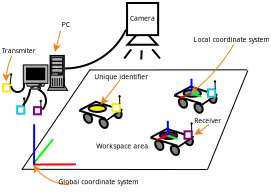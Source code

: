 <?xml version="1.0" encoding="UTF-8"?>
<dia:diagram xmlns:dia="http://www.lysator.liu.se/~alla/dia/">
  <dia:layer name="Background" visible="true" active="true">
    <dia:object type="Geometric - Isoceles Triangle" version="1" id="O0">
      <dia:attribute name="obj_pos">
        <dia:point val="22.929,13.872"/>
      </dia:attribute>
      <dia:attribute name="obj_bb">
        <dia:rectangle val="22.815,13.799;24.534,14.725"/>
      </dia:attribute>
      <dia:attribute name="meta">
        <dia:composite type="dict"/>
      </dia:attribute>
      <dia:attribute name="elem_corner">
        <dia:point val="22.929,13.872"/>
      </dia:attribute>
      <dia:attribute name="elem_width">
        <dia:real val="1.49"/>
      </dia:attribute>
      <dia:attribute name="elem_height">
        <dia:real val="0.802"/>
      </dia:attribute>
      <dia:attribute name="line_width">
        <dia:real val="0.1"/>
      </dia:attribute>
      <dia:attribute name="line_colour">
        <dia:color val="#000000"/>
      </dia:attribute>
      <dia:attribute name="fill_colour">
        <dia:color val="#ffffff"/>
      </dia:attribute>
      <dia:attribute name="show_background">
        <dia:boolean val="true"/>
      </dia:attribute>
      <dia:attribute name="line_style">
        <dia:enum val="0"/>
        <dia:real val="1"/>
      </dia:attribute>
      <dia:attribute name="flip_horizontal">
        <dia:boolean val="false"/>
      </dia:attribute>
      <dia:attribute name="flip_vertical">
        <dia:boolean val="false"/>
      </dia:attribute>
      <dia:attribute name="subscale">
        <dia:real val="1"/>
      </dia:attribute>
    </dia:object>
    <dia:object type="Geometric - Perfect Square" version="1" id="O1">
      <dia:attribute name="obj_pos">
        <dia:point val="22.908,12.588"/>
      </dia:attribute>
      <dia:attribute name="obj_bb">
        <dia:rectangle val="22.858,12.538;24.513,14.245"/>
      </dia:attribute>
      <dia:attribute name="meta">
        <dia:composite type="dict"/>
      </dia:attribute>
      <dia:attribute name="elem_corner">
        <dia:point val="22.908,12.588"/>
      </dia:attribute>
      <dia:attribute name="elem_width">
        <dia:real val="1.555"/>
      </dia:attribute>
      <dia:attribute name="elem_height">
        <dia:real val="1.607"/>
      </dia:attribute>
      <dia:attribute name="line_width">
        <dia:real val="0.1"/>
      </dia:attribute>
      <dia:attribute name="line_colour">
        <dia:color val="#000000"/>
      </dia:attribute>
      <dia:attribute name="fill_colour">
        <dia:color val="#ffffff"/>
      </dia:attribute>
      <dia:attribute name="show_background">
        <dia:boolean val="true"/>
      </dia:attribute>
      <dia:attribute name="line_style">
        <dia:enum val="0"/>
        <dia:real val="1"/>
      </dia:attribute>
      <dia:attribute name="flip_horizontal">
        <dia:boolean val="false"/>
      </dia:attribute>
      <dia:attribute name="flip_vertical">
        <dia:boolean val="false"/>
      </dia:attribute>
      <dia:attribute name="subscale">
        <dia:real val="1"/>
      </dia:attribute>
    </dia:object>
    <dia:object type="Standard - Beziergon" version="0" id="O2">
      <dia:attribute name="obj_pos">
        <dia:point val="22.421,17.896"/>
      </dia:attribute>
      <dia:attribute name="obj_bb">
        <dia:rectangle val="22.174,17.836;22.687,18.394"/>
      </dia:attribute>
      <dia:attribute name="bez_points">
        <dia:point val="22.421,17.896"/>
        <dia:point val="22.737,17.98"/>
        <dia:point val="22.674,18.401"/>
        <dia:point val="22.442,18.337"/>
        <dia:point val="22.211,18.274"/>
        <dia:point val="22.106,17.812"/>
      </dia:attribute>
      <dia:attribute name="corner_types">
        <dia:enum val="50663136"/>
        <dia:enum val="0"/>
        <dia:enum val="0"/>
      </dia:attribute>
      <dia:attribute name="line_width">
        <dia:real val="0.1"/>
      </dia:attribute>
      <dia:attribute name="inner_color">
        <dia:color val="#7f7f7f"/>
      </dia:attribute>
      <dia:attribute name="show_background">
        <dia:boolean val="true"/>
      </dia:attribute>
    </dia:object>
    <dia:object type="Standard - Text" version="1" id="O3">
      <dia:attribute name="obj_pos">
        <dia:point val="23.053,13.472"/>
      </dia:attribute>
      <dia:attribute name="obj_bb">
        <dia:rectangle val="23.053,13.157;24.384,13.975"/>
      </dia:attribute>
      <dia:attribute name="text">
        <dia:composite type="text">
          <dia:attribute name="string">
            <dia:string>#Camera
#</dia:string>
          </dia:attribute>
          <dia:attribute name="font">
            <dia:font family="sans" style="0" name="Helvetica"/>
          </dia:attribute>
          <dia:attribute name="height">
            <dia:real val="0.423"/>
          </dia:attribute>
          <dia:attribute name="pos">
            <dia:point val="23.053,13.472"/>
          </dia:attribute>
          <dia:attribute name="color">
            <dia:color val="#000000"/>
          </dia:attribute>
          <dia:attribute name="alignment">
            <dia:enum val="0"/>
          </dia:attribute>
        </dia:composite>
      </dia:attribute>
      <dia:attribute name="valign">
        <dia:enum val="3"/>
      </dia:attribute>
    </dia:object>
    <dia:object type="Standard - Line" version="0" id="O4">
      <dia:attribute name="obj_pos">
        <dia:point val="17.659,20.904"/>
      </dia:attribute>
      <dia:attribute name="obj_bb">
        <dia:rectangle val="17.625,15.885;21.091,20.939"/>
      </dia:attribute>
      <dia:attribute name="conn_endpoints">
        <dia:point val="17.659,20.904"/>
        <dia:point val="21.056,15.92"/>
      </dia:attribute>
      <dia:attribute name="numcp">
        <dia:int val="1"/>
      </dia:attribute>
      <dia:attribute name="line_width">
        <dia:real val="0.05"/>
      </dia:attribute>
    </dia:object>
    <dia:object type="Standard - Line" version="0" id="O5">
      <dia:attribute name="obj_pos">
        <dia:point val="21.043,15.938"/>
      </dia:attribute>
      <dia:attribute name="obj_bb">
        <dia:rectangle val="21.018,15.905;28.93,15.963"/>
      </dia:attribute>
      <dia:attribute name="conn_endpoints">
        <dia:point val="21.043,15.938"/>
        <dia:point val="28.905,15.93"/>
      </dia:attribute>
      <dia:attribute name="numcp">
        <dia:int val="1"/>
      </dia:attribute>
      <dia:attribute name="line_width">
        <dia:real val="0.05"/>
      </dia:attribute>
    </dia:object>
    <dia:object type="Standard - Line" version="0" id="O6">
      <dia:attribute name="obj_pos">
        <dia:point val="17.636,20.904"/>
      </dia:attribute>
      <dia:attribute name="obj_bb">
        <dia:rectangle val="17.611,20.879;26.917,20.942"/>
      </dia:attribute>
      <dia:attribute name="conn_endpoints">
        <dia:point val="17.636,20.904"/>
        <dia:point val="26.892,20.917"/>
      </dia:attribute>
      <dia:attribute name="numcp">
        <dia:int val="1"/>
      </dia:attribute>
      <dia:attribute name="line_width">
        <dia:real val="0.05"/>
      </dia:attribute>
    </dia:object>
    <dia:object type="Standard - Line" version="0" id="O7">
      <dia:attribute name="obj_pos">
        <dia:point val="28.95,15.954"/>
      </dia:attribute>
      <dia:attribute name="obj_bb">
        <dia:rectangle val="26.893,15.921;28.982,20.961"/>
      </dia:attribute>
      <dia:attribute name="conn_endpoints">
        <dia:point val="28.95,15.954"/>
        <dia:point val="26.926,20.928"/>
      </dia:attribute>
      <dia:attribute name="numcp">
        <dia:int val="1"/>
      </dia:attribute>
      <dia:attribute name="line_width">
        <dia:real val="0.05"/>
      </dia:attribute>
    </dia:object>
    <dia:object type="Standard - Line" version="0" id="O8">
      <dia:attribute name="obj_pos">
        <dia:point val="18.23,20.615"/>
      </dia:attribute>
      <dia:attribute name="obj_bb">
        <dia:rectangle val="18.16,19.321;19.288,20.685"/>
      </dia:attribute>
      <dia:attribute name="conn_endpoints">
        <dia:point val="18.23,20.615"/>
        <dia:point val="19.218,19.391"/>
      </dia:attribute>
      <dia:attribute name="numcp">
        <dia:int val="1"/>
      </dia:attribute>
      <dia:attribute name="line_color">
        <dia:color val="#00ff00"/>
      </dia:attribute>
    </dia:object>
    <dia:object type="Standard - Line" version="0" id="O9">
      <dia:attribute name="obj_pos">
        <dia:point val="18.207,20.665"/>
      </dia:attribute>
      <dia:attribute name="obj_bb">
        <dia:rectangle val="18.157,20.606;20.397,20.715"/>
      </dia:attribute>
      <dia:attribute name="conn_endpoints">
        <dia:point val="18.207,20.665"/>
        <dia:point val="20.347,20.657"/>
      </dia:attribute>
      <dia:attribute name="numcp">
        <dia:int val="1"/>
      </dia:attribute>
      <dia:attribute name="line_color">
        <dia:color val="#ff0000"/>
      </dia:attribute>
    </dia:object>
    <dia:object type="Standard - Line" version="0" id="O10">
      <dia:attribute name="obj_pos">
        <dia:point val="18.26,20.674"/>
      </dia:attribute>
      <dia:attribute name="obj_bb">
        <dia:rectangle val="18.21,18.602;18.315,20.724"/>
      </dia:attribute>
      <dia:attribute name="conn_endpoints">
        <dia:point val="18.26,20.674"/>
        <dia:point val="18.265,18.652"/>
      </dia:attribute>
      <dia:attribute name="numcp">
        <dia:int val="1"/>
      </dia:attribute>
      <dia:attribute name="line_color">
        <dia:color val="#0000ff"/>
      </dia:attribute>
    </dia:object>
    <dia:object type="Standard - Beziergon" version="0" id="O11">
      <dia:attribute name="obj_pos">
        <dia:point val="20.948,18.135"/>
      </dia:attribute>
      <dia:attribute name="obj_bb">
        <dia:rectangle val="20.701,18.075;21.214,18.633"/>
      </dia:attribute>
      <dia:attribute name="bez_points">
        <dia:point val="20.948,18.135"/>
        <dia:point val="21.264,18.219"/>
        <dia:point val="21.201,18.639"/>
        <dia:point val="20.969,18.576"/>
        <dia:point val="20.738,18.513"/>
        <dia:point val="20.633,18.051"/>
      </dia:attribute>
      <dia:attribute name="corner_types">
        <dia:enum val="50663136"/>
        <dia:enum val="0"/>
        <dia:enum val="0"/>
      </dia:attribute>
      <dia:attribute name="line_width">
        <dia:real val="0.1"/>
      </dia:attribute>
      <dia:attribute name="inner_color">
        <dia:color val="#7f7f7f"/>
      </dia:attribute>
      <dia:attribute name="show_background">
        <dia:boolean val="true"/>
      </dia:attribute>
    </dia:object>
    <dia:object type="Standard - Line" version="0" id="O12">
      <dia:attribute name="obj_pos">
        <dia:point val="20.507,17.966"/>
      </dia:attribute>
      <dia:attribute name="obj_bb">
        <dia:rectangle val="20.445,17.904;22.041,18.47"/>
      </dia:attribute>
      <dia:attribute name="conn_endpoints">
        <dia:point val="20.507,17.966"/>
        <dia:point val="21.978,18.408"/>
      </dia:attribute>
      <dia:attribute name="numcp">
        <dia:int val="1"/>
      </dia:attribute>
    </dia:object>
    <dia:object type="Standard - Beziergon" version="0" id="O13">
      <dia:attribute name="obj_pos">
        <dia:point val="21.729,18.386"/>
      </dia:attribute>
      <dia:attribute name="obj_bb">
        <dia:rectangle val="21.482,18.326;21.995,18.884"/>
      </dia:attribute>
      <dia:attribute name="bez_points">
        <dia:point val="21.729,18.386"/>
        <dia:point val="22.045,18.47"/>
        <dia:point val="21.982,18.891"/>
        <dia:point val="21.75,18.828"/>
        <dia:point val="21.519,18.765"/>
        <dia:point val="21.414,18.302"/>
      </dia:attribute>
      <dia:attribute name="corner_types">
        <dia:enum val="50663136"/>
        <dia:enum val="0"/>
        <dia:enum val="0"/>
      </dia:attribute>
      <dia:attribute name="line_width">
        <dia:real val="0.1"/>
      </dia:attribute>
      <dia:attribute name="inner_color">
        <dia:color val="#7f7f7f"/>
      </dia:attribute>
      <dia:attribute name="show_background">
        <dia:boolean val="true"/>
      </dia:attribute>
    </dia:object>
    <dia:object type="Standard - Line" version="0" id="O14">
      <dia:attribute name="obj_pos">
        <dia:point val="20.549,17.945"/>
      </dia:attribute>
      <dia:attribute name="obj_bb">
        <dia:rectangle val="20.481,17.439;21.448,18.013"/>
      </dia:attribute>
      <dia:attribute name="conn_endpoints">
        <dia:point val="20.549,17.945"/>
        <dia:point val="21.381,17.507"/>
      </dia:attribute>
      <dia:attribute name="numcp">
        <dia:int val="1"/>
      </dia:attribute>
    </dia:object>
    <dia:object type="Standard - Line" version="0" id="O15">
      <dia:attribute name="obj_pos">
        <dia:point val="21.327,17.525"/>
      </dia:attribute>
      <dia:attribute name="obj_bb">
        <dia:rectangle val="21.264,17.462;22.735,18.008"/>
      </dia:attribute>
      <dia:attribute name="conn_endpoints">
        <dia:point val="21.327,17.525"/>
        <dia:point val="22.672,17.945"/>
      </dia:attribute>
      <dia:attribute name="numcp">
        <dia:int val="1"/>
      </dia:attribute>
    </dia:object>
    <dia:object type="Standard - Line" version="0" id="O16">
      <dia:attribute name="obj_pos">
        <dia:point val="22.652,17.922"/>
      </dia:attribute>
      <dia:attribute name="obj_bb">
        <dia:rectangle val="21.863,17.853;22.721,18.476"/>
      </dia:attribute>
      <dia:attribute name="conn_endpoints">
        <dia:point val="22.652,17.922"/>
        <dia:point val="21.933,18.406"/>
      </dia:attribute>
      <dia:attribute name="numcp">
        <dia:int val="1"/>
      </dia:attribute>
    </dia:object>
    <dia:object type="Geometric - Isoceles Triangle" version="1" id="O17">
      <dia:attribute name="obj_pos">
        <dia:point val="22.057,17.888"/>
      </dia:attribute>
      <dia:attribute name="obj_bb">
        <dia:rectangle val="21.899,17.862;22.63,17.98"/>
      </dia:attribute>
      <dia:attribute name="meta">
        <dia:composite type="dict"/>
      </dia:attribute>
      <dia:attribute name="elem_corner">
        <dia:point val="22.057,17.888"/>
      </dia:attribute>
      <dia:attribute name="elem_width">
        <dia:real val="0.415"/>
      </dia:attribute>
      <dia:attribute name="elem_height">
        <dia:real val="0.067"/>
      </dia:attribute>
      <dia:attribute name="line_width">
        <dia:real val="0.05"/>
      </dia:attribute>
      <dia:attribute name="line_colour">
        <dia:color val="#ffffff"/>
      </dia:attribute>
      <dia:attribute name="fill_colour">
        <dia:color val="#ffffff"/>
      </dia:attribute>
      <dia:attribute name="show_background">
        <dia:boolean val="true"/>
      </dia:attribute>
      <dia:attribute name="line_style">
        <dia:enum val="0"/>
        <dia:real val="1"/>
      </dia:attribute>
      <dia:attribute name="flip_horizontal">
        <dia:boolean val="false"/>
      </dia:attribute>
      <dia:attribute name="flip_vertical">
        <dia:boolean val="false"/>
      </dia:attribute>
      <dia:attribute name="subscale">
        <dia:real val="1"/>
      </dia:attribute>
    </dia:object>
    <dia:object type="Geometric - Vertical Parallelogram" version="1" id="O18">
      <dia:attribute name="obj_pos">
        <dia:point val="21.932,17.983"/>
      </dia:attribute>
      <dia:attribute name="obj_bb">
        <dia:rectangle val="21.882,17.886;22.203,18.391"/>
      </dia:attribute>
      <dia:attribute name="meta">
        <dia:composite type="dict"/>
      </dia:attribute>
      <dia:attribute name="elem_corner">
        <dia:point val="21.932,17.983"/>
      </dia:attribute>
      <dia:attribute name="elem_width">
        <dia:real val="0.221"/>
      </dia:attribute>
      <dia:attribute name="elem_height">
        <dia:real val="0.312"/>
      </dia:attribute>
      <dia:attribute name="line_width">
        <dia:real val="0.1"/>
      </dia:attribute>
      <dia:attribute name="line_colour">
        <dia:color val="#ffffff"/>
      </dia:attribute>
      <dia:attribute name="fill_colour">
        <dia:color val="#ffffff"/>
      </dia:attribute>
      <dia:attribute name="show_background">
        <dia:boolean val="true"/>
      </dia:attribute>
      <dia:attribute name="line_style">
        <dia:enum val="0"/>
        <dia:real val="1"/>
      </dia:attribute>
      <dia:attribute name="flip_horizontal">
        <dia:boolean val="false"/>
      </dia:attribute>
      <dia:attribute name="flip_vertical">
        <dia:boolean val="false"/>
      </dia:attribute>
      <dia:attribute name="subscale">
        <dia:real val="1"/>
      </dia:attribute>
    </dia:object>
    <dia:object type="Standard - Ellipse" version="0" id="O19">
      <dia:attribute name="obj_pos">
        <dia:point val="20.991,17.691"/>
      </dia:attribute>
      <dia:attribute name="obj_bb">
        <dia:rectangle val="20.941,17.641;21.907,18.086"/>
      </dia:attribute>
      <dia:attribute name="elem_corner">
        <dia:point val="20.991,17.691"/>
      </dia:attribute>
      <dia:attribute name="elem_width">
        <dia:real val="0.866"/>
      </dia:attribute>
      <dia:attribute name="elem_height">
        <dia:real val="0.345"/>
      </dia:attribute>
      <dia:attribute name="border_width">
        <dia:real val="0.1"/>
      </dia:attribute>
      <dia:attribute name="inner_color">
        <dia:color val="#f2ec11"/>
      </dia:attribute>
    </dia:object>
    <dia:object type="Standard - Line" version="0" id="O20">
      <dia:attribute name="obj_pos">
        <dia:point val="22.369,17.948"/>
      </dia:attribute>
      <dia:attribute name="obj_bb">
        <dia:rectangle val="21.736,17.843;22.474,18.447"/>
      </dia:attribute>
      <dia:attribute name="conn_endpoints">
        <dia:point val="22.369,17.948"/>
        <dia:point val="21.841,18.342"/>
      </dia:attribute>
      <dia:attribute name="numcp">
        <dia:int val="1"/>
      </dia:attribute>
      <dia:attribute name="line_color">
        <dia:color val="#ffffff"/>
      </dia:attribute>
      <dia:attribute name="line_width">
        <dia:real val="0.15"/>
      </dia:attribute>
    </dia:object>
    <dia:object type="Standard - Line" version="0" id="O21">
      <dia:attribute name="obj_pos">
        <dia:point val="22.472,17.956"/>
      </dia:attribute>
      <dia:attribute name="obj_bb">
        <dia:rectangle val="22.326,17.909;22.518,18.049"/>
      </dia:attribute>
      <dia:attribute name="conn_endpoints">
        <dia:point val="22.472,17.956"/>
        <dia:point val="22.372,18.003"/>
      </dia:attribute>
      <dia:attribute name="numcp">
        <dia:int val="1"/>
      </dia:attribute>
      <dia:attribute name="line_color">
        <dia:color val="#ffffff"/>
      </dia:attribute>
      <dia:attribute name="line_width">
        <dia:real val="0.07"/>
      </dia:attribute>
      <dia:connections>
        <dia:connection handle="0" to="O17" connection="1"/>
      </dia:connections>
    </dia:object>
    <dia:group>
      <dia:object type="Standard - Beziergon" version="0" id="O22">
        <dia:attribute name="obj_pos">
          <dia:point val="25.985,19.25"/>
        </dia:attribute>
        <dia:attribute name="obj_bb">
          <dia:rectangle val="25.737,19.19;26.25,19.748"/>
        </dia:attribute>
        <dia:attribute name="bez_points">
          <dia:point val="25.985,19.25"/>
          <dia:point val="26.3,19.334"/>
          <dia:point val="26.237,19.754"/>
          <dia:point val="26.006,19.691"/>
          <dia:point val="25.774,19.628"/>
          <dia:point val="25.669,19.166"/>
        </dia:attribute>
        <dia:attribute name="corner_types">
          <dia:enum val="50663136"/>
          <dia:enum val="0"/>
          <dia:enum val="0"/>
        </dia:attribute>
        <dia:attribute name="line_width">
          <dia:real val="0.1"/>
        </dia:attribute>
        <dia:attribute name="inner_color">
          <dia:color val="#7f7f7f"/>
        </dia:attribute>
        <dia:attribute name="show_background">
          <dia:boolean val="true"/>
        </dia:attribute>
      </dia:object>
      <dia:object type="Standard - Beziergon" version="0" id="O23">
        <dia:attribute name="obj_pos">
          <dia:point val="24.511,19.488"/>
        </dia:attribute>
        <dia:attribute name="obj_bb">
          <dia:rectangle val="24.264,19.428;24.777,19.986"/>
        </dia:attribute>
        <dia:attribute name="bez_points">
          <dia:point val="24.511,19.488"/>
          <dia:point val="24.827,19.573"/>
          <dia:point val="24.764,19.993"/>
          <dia:point val="24.532,19.93"/>
          <dia:point val="24.301,19.867"/>
          <dia:point val="24.196,19.404"/>
        </dia:attribute>
        <dia:attribute name="corner_types">
          <dia:enum val="50663136"/>
          <dia:enum val="0"/>
          <dia:enum val="0"/>
        </dia:attribute>
        <dia:attribute name="line_width">
          <dia:real val="0.1"/>
        </dia:attribute>
        <dia:attribute name="inner_color">
          <dia:color val="#7f7f7f"/>
        </dia:attribute>
        <dia:attribute name="show_background">
          <dia:boolean val="true"/>
        </dia:attribute>
      </dia:object>
      <dia:object type="Standard - Line" version="0" id="O24">
        <dia:attribute name="obj_pos">
          <dia:point val="24.07,19.32"/>
        </dia:attribute>
        <dia:attribute name="obj_bb">
          <dia:rectangle val="24.008,19.258;25.604,19.824"/>
        </dia:attribute>
        <dia:attribute name="conn_endpoints">
          <dia:point val="24.07,19.32"/>
          <dia:point val="25.541,19.762"/>
        </dia:attribute>
        <dia:attribute name="numcp">
          <dia:int val="1"/>
        </dia:attribute>
      </dia:object>
      <dia:object type="Standard - Beziergon" version="0" id="O25">
        <dia:attribute name="obj_pos">
          <dia:point val="25.293,19.74"/>
        </dia:attribute>
        <dia:attribute name="obj_bb">
          <dia:rectangle val="25.045,19.68;25.558,20.238"/>
        </dia:attribute>
        <dia:attribute name="bez_points">
          <dia:point val="25.293,19.74"/>
          <dia:point val="25.608,19.824"/>
          <dia:point val="25.545,20.244"/>
          <dia:point val="25.314,20.181"/>
          <dia:point val="25.082,20.118"/>
          <dia:point val="24.977,19.656"/>
        </dia:attribute>
        <dia:attribute name="corner_types">
          <dia:enum val="50663136"/>
          <dia:enum val="0"/>
          <dia:enum val="0"/>
        </dia:attribute>
        <dia:attribute name="line_width">
          <dia:real val="0.1"/>
        </dia:attribute>
        <dia:attribute name="inner_color">
          <dia:color val="#7f7f7f"/>
        </dia:attribute>
        <dia:attribute name="show_background">
          <dia:boolean val="true"/>
        </dia:attribute>
      </dia:object>
      <dia:object type="Standard - Line" version="0" id="O26">
        <dia:attribute name="obj_pos">
          <dia:point val="24.112,19.299"/>
        </dia:attribute>
        <dia:attribute name="obj_bb">
          <dia:rectangle val="24.044,18.793;25.011,19.367"/>
        </dia:attribute>
        <dia:attribute name="conn_endpoints">
          <dia:point val="24.112,19.299"/>
          <dia:point val="24.944,18.86"/>
        </dia:attribute>
        <dia:attribute name="numcp">
          <dia:int val="1"/>
        </dia:attribute>
      </dia:object>
      <dia:object type="Standard - Line" version="0" id="O27">
        <dia:attribute name="obj_pos">
          <dia:point val="24.89,18.879"/>
        </dia:attribute>
        <dia:attribute name="obj_bb">
          <dia:rectangle val="24.827,18.816;26.298,19.362"/>
        </dia:attribute>
        <dia:attribute name="conn_endpoints">
          <dia:point val="24.89,18.879"/>
          <dia:point val="26.235,19.299"/>
        </dia:attribute>
        <dia:attribute name="numcp">
          <dia:int val="1"/>
        </dia:attribute>
      </dia:object>
      <dia:object type="Standard - Line" version="0" id="O28">
        <dia:attribute name="obj_pos">
          <dia:point val="26.215,19.276"/>
        </dia:attribute>
        <dia:attribute name="obj_bb">
          <dia:rectangle val="25.427,19.207;26.284,19.829"/>
        </dia:attribute>
        <dia:attribute name="conn_endpoints">
          <dia:point val="26.215,19.276"/>
          <dia:point val="25.496,19.76"/>
        </dia:attribute>
        <dia:attribute name="numcp">
          <dia:int val="1"/>
        </dia:attribute>
      </dia:object>
      <dia:object type="Geometric - Isoceles Triangle" version="1" id="O29">
        <dia:attribute name="obj_pos">
          <dia:point val="25.62,19.242"/>
        </dia:attribute>
        <dia:attribute name="obj_bb">
          <dia:rectangle val="25.462,19.216;26.193,19.334"/>
        </dia:attribute>
        <dia:attribute name="meta">
          <dia:composite type="dict"/>
        </dia:attribute>
        <dia:attribute name="elem_corner">
          <dia:point val="25.62,19.242"/>
        </dia:attribute>
        <dia:attribute name="elem_width">
          <dia:real val="0.415"/>
        </dia:attribute>
        <dia:attribute name="elem_height">
          <dia:real val="0.067"/>
        </dia:attribute>
        <dia:attribute name="line_width">
          <dia:real val="0.05"/>
        </dia:attribute>
        <dia:attribute name="line_colour">
          <dia:color val="#ffffff"/>
        </dia:attribute>
        <dia:attribute name="fill_colour">
          <dia:color val="#ffffff"/>
        </dia:attribute>
        <dia:attribute name="show_background">
          <dia:boolean val="true"/>
        </dia:attribute>
        <dia:attribute name="line_style">
          <dia:enum val="0"/>
          <dia:real val="1"/>
        </dia:attribute>
        <dia:attribute name="flip_horizontal">
          <dia:boolean val="false"/>
        </dia:attribute>
        <dia:attribute name="flip_vertical">
          <dia:boolean val="false"/>
        </dia:attribute>
        <dia:attribute name="subscale">
          <dia:real val="1"/>
        </dia:attribute>
      </dia:object>
      <dia:object type="Geometric - Vertical Parallelogram" version="1" id="O30">
        <dia:attribute name="obj_pos">
          <dia:point val="25.495,19.337"/>
        </dia:attribute>
        <dia:attribute name="obj_bb">
          <dia:rectangle val="25.445,19.24;25.766,19.745"/>
        </dia:attribute>
        <dia:attribute name="meta">
          <dia:composite type="dict"/>
        </dia:attribute>
        <dia:attribute name="elem_corner">
          <dia:point val="25.495,19.337"/>
        </dia:attribute>
        <dia:attribute name="elem_width">
          <dia:real val="0.221"/>
        </dia:attribute>
        <dia:attribute name="elem_height">
          <dia:real val="0.312"/>
        </dia:attribute>
        <dia:attribute name="line_width">
          <dia:real val="0.1"/>
        </dia:attribute>
        <dia:attribute name="line_colour">
          <dia:color val="#ffffff"/>
        </dia:attribute>
        <dia:attribute name="fill_colour">
          <dia:color val="#ffffff"/>
        </dia:attribute>
        <dia:attribute name="show_background">
          <dia:boolean val="true"/>
        </dia:attribute>
        <dia:attribute name="line_style">
          <dia:enum val="0"/>
          <dia:real val="1"/>
        </dia:attribute>
        <dia:attribute name="flip_horizontal">
          <dia:boolean val="false"/>
        </dia:attribute>
        <dia:attribute name="flip_vertical">
          <dia:boolean val="false"/>
        </dia:attribute>
        <dia:attribute name="subscale">
          <dia:real val="1"/>
        </dia:attribute>
      </dia:object>
      <dia:object type="Standard - Ellipse" version="0" id="O31">
        <dia:attribute name="obj_pos">
          <dia:point val="24.554,19.044"/>
        </dia:attribute>
        <dia:attribute name="obj_bb">
          <dia:rectangle val="24.504,18.994;25.47,19.44"/>
        </dia:attribute>
        <dia:attribute name="elem_corner">
          <dia:point val="24.554,19.044"/>
        </dia:attribute>
        <dia:attribute name="elem_width">
          <dia:real val="0.866"/>
        </dia:attribute>
        <dia:attribute name="elem_height">
          <dia:real val="0.345"/>
        </dia:attribute>
        <dia:attribute name="border_width">
          <dia:real val="0.1"/>
        </dia:attribute>
        <dia:attribute name="inner_color">
          <dia:color val="#800080"/>
        </dia:attribute>
      </dia:object>
      <dia:object type="Standard - Line" version="0" id="O32">
        <dia:attribute name="obj_pos">
          <dia:point val="24.98,19.197"/>
        </dia:attribute>
        <dia:attribute name="obj_bb">
          <dia:rectangle val="24.331,19.132;25.045,19.502"/>
        </dia:attribute>
        <dia:attribute name="conn_endpoints">
          <dia:point val="24.98,19.197"/>
          <dia:point val="24.397,19.437"/>
        </dia:attribute>
        <dia:attribute name="numcp">
          <dia:int val="1"/>
        </dia:attribute>
        <dia:attribute name="line_color">
          <dia:color val="#ff0000"/>
        </dia:attribute>
      </dia:object>
      <dia:object type="Standard - Line" version="0" id="O33">
        <dia:attribute name="obj_pos">
          <dia:point val="24.954,19.203"/>
        </dia:attribute>
        <dia:attribute name="obj_bb">
          <dia:rectangle val="24.894,18.431;25.005,19.254"/>
        </dia:attribute>
        <dia:attribute name="conn_endpoints">
          <dia:point val="24.954,19.203"/>
          <dia:point val="24.945,18.482"/>
        </dia:attribute>
        <dia:attribute name="numcp">
          <dia:int val="1"/>
        </dia:attribute>
        <dia:attribute name="line_color">
          <dia:color val="#0000ff"/>
        </dia:attribute>
      </dia:object>
      <dia:object type="Standard - Line" version="0" id="O34">
        <dia:attribute name="obj_pos">
          <dia:point val="24.939,19.226"/>
        </dia:attribute>
        <dia:attribute name="obj_bb">
          <dia:rectangle val="24.877,19.163;25.506,19.447"/>
        </dia:attribute>
        <dia:attribute name="conn_endpoints">
          <dia:point val="24.939,19.226"/>
          <dia:point val="25.443,19.384"/>
        </dia:attribute>
        <dia:attribute name="numcp">
          <dia:int val="1"/>
        </dia:attribute>
        <dia:attribute name="line_color">
          <dia:color val="#00ff00"/>
        </dia:attribute>
      </dia:object>
      <dia:object type="Standard - Line" version="0" id="O35">
        <dia:attribute name="obj_pos">
          <dia:point val="25.921,19.321"/>
        </dia:attribute>
        <dia:attribute name="obj_bb">
          <dia:rectangle val="25.468,19.217;26.025,19.663"/>
        </dia:attribute>
        <dia:attribute name="conn_endpoints">
          <dia:point val="25.921,19.321"/>
          <dia:point val="25.572,19.559"/>
        </dia:attribute>
        <dia:attribute name="numcp">
          <dia:int val="1"/>
        </dia:attribute>
        <dia:attribute name="line_color">
          <dia:color val="#ffffff"/>
        </dia:attribute>
        <dia:attribute name="line_width">
          <dia:real val="0.15"/>
        </dia:attribute>
      </dia:object>
      <dia:object type="Standard - Line" version="0" id="O36">
        <dia:attribute name="obj_pos">
          <dia:point val="26.018,19.311"/>
        </dia:attribute>
        <dia:attribute name="obj_bb">
          <dia:rectangle val="25.888,19.263;26.066,19.404"/>
        </dia:attribute>
        <dia:attribute name="conn_endpoints">
          <dia:point val="26.018,19.311"/>
          <dia:point val="25.935,19.357"/>
        </dia:attribute>
        <dia:attribute name="numcp">
          <dia:int val="1"/>
        </dia:attribute>
        <dia:attribute name="line_color">
          <dia:color val="#ffffff"/>
        </dia:attribute>
        <dia:attribute name="line_width">
          <dia:real val="0.07"/>
        </dia:attribute>
      </dia:object>
    </dia:group>
    <dia:group>
      <dia:object type="Standard - Beziergon" version="0" id="O37">
        <dia:attribute name="obj_pos">
          <dia:point val="27.169,17.138"/>
        </dia:attribute>
        <dia:attribute name="obj_bb">
          <dia:rectangle val="26.922,17.078;27.435,17.636"/>
        </dia:attribute>
        <dia:attribute name="bez_points">
          <dia:point val="27.169,17.138"/>
          <dia:point val="27.484,17.222"/>
          <dia:point val="27.421,17.643"/>
          <dia:point val="27.19,17.579"/>
          <dia:point val="26.959,17.516"/>
          <dia:point val="26.854,17.054"/>
        </dia:attribute>
        <dia:attribute name="corner_types">
          <dia:enum val="50663136"/>
          <dia:enum val="0"/>
          <dia:enum val="0"/>
        </dia:attribute>
        <dia:attribute name="line_width">
          <dia:real val="0.1"/>
        </dia:attribute>
        <dia:attribute name="inner_color">
          <dia:color val="#7f7f7f"/>
        </dia:attribute>
        <dia:attribute name="show_background">
          <dia:boolean val="true"/>
        </dia:attribute>
      </dia:object>
      <dia:object type="Standard - Beziergon" version="0" id="O38">
        <dia:attribute name="obj_pos">
          <dia:point val="25.696,17.377"/>
        </dia:attribute>
        <dia:attribute name="obj_bb">
          <dia:rectangle val="25.448,17.317;25.961,17.875"/>
        </dia:attribute>
        <dia:attribute name="bez_points">
          <dia:point val="25.696,17.377"/>
          <dia:point val="26.011,17.461"/>
          <dia:point val="25.948,17.881"/>
          <dia:point val="25.717,17.818"/>
          <dia:point val="25.485,17.755"/>
          <dia:point val="25.38,17.293"/>
        </dia:attribute>
        <dia:attribute name="corner_types">
          <dia:enum val="50663136"/>
          <dia:enum val="0"/>
          <dia:enum val="0"/>
        </dia:attribute>
        <dia:attribute name="line_width">
          <dia:real val="0.1"/>
        </dia:attribute>
        <dia:attribute name="inner_color">
          <dia:color val="#7f7f7f"/>
        </dia:attribute>
        <dia:attribute name="show_background">
          <dia:boolean val="true"/>
        </dia:attribute>
      </dia:object>
      <dia:object type="Standard - Line" version="0" id="O39">
        <dia:attribute name="obj_pos">
          <dia:point val="25.254,17.209"/>
        </dia:attribute>
        <dia:attribute name="obj_bb">
          <dia:rectangle val="25.192,17.146;26.788,17.712"/>
        </dia:attribute>
        <dia:attribute name="conn_endpoints">
          <dia:point val="25.254,17.209"/>
          <dia:point val="26.726,17.65"/>
        </dia:attribute>
        <dia:attribute name="numcp">
          <dia:int val="1"/>
        </dia:attribute>
      </dia:object>
      <dia:object type="Standard - Beziergon" version="0" id="O40">
        <dia:attribute name="obj_pos">
          <dia:point val="26.477,17.628"/>
        </dia:attribute>
        <dia:attribute name="obj_bb">
          <dia:rectangle val="26.23,17.568;26.742,18.126"/>
        </dia:attribute>
        <dia:attribute name="bez_points">
          <dia:point val="26.477,17.628"/>
          <dia:point val="26.792,17.712"/>
          <dia:point val="26.729,18.133"/>
          <dia:point val="26.498,18.07"/>
          <dia:point val="26.267,18.007"/>
          <dia:point val="26.161,17.544"/>
        </dia:attribute>
        <dia:attribute name="corner_types">
          <dia:enum val="50663136"/>
          <dia:enum val="0"/>
          <dia:enum val="0"/>
        </dia:attribute>
        <dia:attribute name="line_width">
          <dia:real val="0.1"/>
        </dia:attribute>
        <dia:attribute name="inner_color">
          <dia:color val="#7f7f7f"/>
        </dia:attribute>
        <dia:attribute name="show_background">
          <dia:boolean val="true"/>
        </dia:attribute>
      </dia:object>
      <dia:object type="Standard - Line" version="0" id="O41">
        <dia:attribute name="obj_pos">
          <dia:point val="25.296,17.188"/>
        </dia:attribute>
        <dia:attribute name="obj_bb">
          <dia:rectangle val="25.229,16.681;26.196,17.255"/>
        </dia:attribute>
        <dia:attribute name="conn_endpoints">
          <dia:point val="25.296,17.188"/>
          <dia:point val="26.128,16.749"/>
        </dia:attribute>
        <dia:attribute name="numcp">
          <dia:int val="1"/>
        </dia:attribute>
      </dia:object>
      <dia:object type="Standard - Line" version="0" id="O42">
        <dia:attribute name="obj_pos">
          <dia:point val="26.074,16.767"/>
        </dia:attribute>
        <dia:attribute name="obj_bb">
          <dia:rectangle val="26.011,16.704;27.482,17.25"/>
        </dia:attribute>
        <dia:attribute name="conn_endpoints">
          <dia:point val="26.074,16.767"/>
          <dia:point val="27.419,17.188"/>
        </dia:attribute>
        <dia:attribute name="numcp">
          <dia:int val="1"/>
        </dia:attribute>
      </dia:object>
      <dia:object type="Standard - Line" version="0" id="O43">
        <dia:attribute name="obj_pos">
          <dia:point val="27.399,17.165"/>
        </dia:attribute>
        <dia:attribute name="obj_bb">
          <dia:rectangle val="26.611,17.095;27.468,17.718"/>
        </dia:attribute>
        <dia:attribute name="conn_endpoints">
          <dia:point val="27.399,17.165"/>
          <dia:point val="26.68,17.648"/>
        </dia:attribute>
        <dia:attribute name="numcp">
          <dia:int val="1"/>
        </dia:attribute>
      </dia:object>
      <dia:object type="Geometric - Isoceles Triangle" version="1" id="O44">
        <dia:attribute name="obj_pos">
          <dia:point val="26.804,17.13"/>
        </dia:attribute>
        <dia:attribute name="obj_bb">
          <dia:rectangle val="26.646,17.104;27.377,17.223"/>
        </dia:attribute>
        <dia:attribute name="meta">
          <dia:composite type="dict"/>
        </dia:attribute>
        <dia:attribute name="elem_corner">
          <dia:point val="26.804,17.13"/>
        </dia:attribute>
        <dia:attribute name="elem_width">
          <dia:real val="0.415"/>
        </dia:attribute>
        <dia:attribute name="elem_height">
          <dia:real val="0.067"/>
        </dia:attribute>
        <dia:attribute name="line_width">
          <dia:real val="0.05"/>
        </dia:attribute>
        <dia:attribute name="line_colour">
          <dia:color val="#ffffff"/>
        </dia:attribute>
        <dia:attribute name="fill_colour">
          <dia:color val="#ffffff"/>
        </dia:attribute>
        <dia:attribute name="show_background">
          <dia:boolean val="true"/>
        </dia:attribute>
        <dia:attribute name="line_style">
          <dia:enum val="0"/>
          <dia:real val="1"/>
        </dia:attribute>
        <dia:attribute name="flip_horizontal">
          <dia:boolean val="false"/>
        </dia:attribute>
        <dia:attribute name="flip_vertical">
          <dia:boolean val="false"/>
        </dia:attribute>
        <dia:attribute name="subscale">
          <dia:real val="1"/>
        </dia:attribute>
      </dia:object>
      <dia:object type="Geometric - Vertical Parallelogram" version="1" id="O45">
        <dia:attribute name="obj_pos">
          <dia:point val="26.679,17.225"/>
        </dia:attribute>
        <dia:attribute name="obj_bb">
          <dia:rectangle val="26.629,17.128;26.95,17.633"/>
        </dia:attribute>
        <dia:attribute name="meta">
          <dia:composite type="dict"/>
        </dia:attribute>
        <dia:attribute name="elem_corner">
          <dia:point val="26.679,17.225"/>
        </dia:attribute>
        <dia:attribute name="elem_width">
          <dia:real val="0.221"/>
        </dia:attribute>
        <dia:attribute name="elem_height">
          <dia:real val="0.312"/>
        </dia:attribute>
        <dia:attribute name="line_width">
          <dia:real val="0.1"/>
        </dia:attribute>
        <dia:attribute name="line_colour">
          <dia:color val="#ffffff"/>
        </dia:attribute>
        <dia:attribute name="fill_colour">
          <dia:color val="#ffffff"/>
        </dia:attribute>
        <dia:attribute name="show_background">
          <dia:boolean val="true"/>
        </dia:attribute>
        <dia:attribute name="line_style">
          <dia:enum val="0"/>
          <dia:real val="1"/>
        </dia:attribute>
        <dia:attribute name="flip_horizontal">
          <dia:boolean val="false"/>
        </dia:attribute>
        <dia:attribute name="flip_vertical">
          <dia:boolean val="false"/>
        </dia:attribute>
        <dia:attribute name="subscale">
          <dia:real val="1"/>
        </dia:attribute>
      </dia:object>
      <dia:object type="Standard - Ellipse" version="0" id="O46">
        <dia:attribute name="obj_pos">
          <dia:point val="25.738,16.933"/>
        </dia:attribute>
        <dia:attribute name="obj_bb">
          <dia:rectangle val="25.688,16.883;26.654,17.328"/>
        </dia:attribute>
        <dia:attribute name="elem_corner">
          <dia:point val="25.738,16.933"/>
        </dia:attribute>
        <dia:attribute name="elem_width">
          <dia:real val="0.866"/>
        </dia:attribute>
        <dia:attribute name="elem_height">
          <dia:real val="0.345"/>
        </dia:attribute>
        <dia:attribute name="border_width">
          <dia:real val="0.1"/>
        </dia:attribute>
        <dia:attribute name="inner_color">
          <dia:color val="#11c6f2"/>
        </dia:attribute>
      </dia:object>
      <dia:object type="Standard - Line" version="0" id="O47">
        <dia:attribute name="obj_pos">
          <dia:point val="26.164,17.085"/>
        </dia:attribute>
        <dia:attribute name="obj_bb">
          <dia:rectangle val="25.516,17.02;26.23,17.39"/>
        </dia:attribute>
        <dia:attribute name="conn_endpoints">
          <dia:point val="26.164,17.085"/>
          <dia:point val="25.581,17.325"/>
        </dia:attribute>
        <dia:attribute name="numcp">
          <dia:int val="1"/>
        </dia:attribute>
        <dia:attribute name="line_color">
          <dia:color val="#ff0000"/>
        </dia:attribute>
      </dia:object>
      <dia:object type="Standard - Line" version="0" id="O48">
        <dia:attribute name="obj_pos">
          <dia:point val="26.139,17.091"/>
        </dia:attribute>
        <dia:attribute name="obj_bb">
          <dia:rectangle val="26.079,16.32;26.189,17.142"/>
        </dia:attribute>
        <dia:attribute name="conn_endpoints">
          <dia:point val="26.139,17.091"/>
          <dia:point val="26.129,16.37"/>
        </dia:attribute>
        <dia:attribute name="numcp">
          <dia:int val="1"/>
        </dia:attribute>
        <dia:attribute name="line_color">
          <dia:color val="#0000ff"/>
        </dia:attribute>
      </dia:object>
      <dia:object type="Standard - Line" version="0" id="O49">
        <dia:attribute name="obj_pos">
          <dia:point val="26.124,17.114"/>
        </dia:attribute>
        <dia:attribute name="obj_bb">
          <dia:rectangle val="26.061,17.051;26.69,17.335"/>
        </dia:attribute>
        <dia:attribute name="conn_endpoints">
          <dia:point val="26.124,17.114"/>
          <dia:point val="26.627,17.272"/>
        </dia:attribute>
        <dia:attribute name="numcp">
          <dia:int val="1"/>
        </dia:attribute>
        <dia:attribute name="line_color">
          <dia:color val="#00ff00"/>
        </dia:attribute>
      </dia:object>
      <dia:object type="Standard - Line" version="0" id="O50">
        <dia:attribute name="obj_pos">
          <dia:point val="27.105,17.209"/>
        </dia:attribute>
        <dia:attribute name="obj_bb">
          <dia:rectangle val="26.652,17.105;27.209,17.551"/>
        </dia:attribute>
        <dia:attribute name="conn_endpoints">
          <dia:point val="27.105,17.209"/>
          <dia:point val="26.756,17.447"/>
        </dia:attribute>
        <dia:attribute name="numcp">
          <dia:int val="1"/>
        </dia:attribute>
        <dia:attribute name="line_color">
          <dia:color val="#ffffff"/>
        </dia:attribute>
        <dia:attribute name="line_width">
          <dia:real val="0.15"/>
        </dia:attribute>
      </dia:object>
      <dia:object type="Standard - Line" version="0" id="O51">
        <dia:attribute name="obj_pos">
          <dia:point val="27.203,17.199"/>
        </dia:attribute>
        <dia:attribute name="obj_bb">
          <dia:rectangle val="27.072,17.151;27.25,17.293"/>
        </dia:attribute>
        <dia:attribute name="conn_endpoints">
          <dia:point val="27.203,17.199"/>
          <dia:point val="27.12,17.245"/>
        </dia:attribute>
        <dia:attribute name="numcp">
          <dia:int val="1"/>
        </dia:attribute>
        <dia:attribute name="line_color">
          <dia:color val="#ffffff"/>
        </dia:attribute>
        <dia:attribute name="line_width">
          <dia:real val="0.07"/>
        </dia:attribute>
      </dia:object>
    </dia:group>
    <dia:object type="Standard - Line" version="0" id="O52">
      <dia:attribute name="obj_pos">
        <dia:point val="23.113,14.904"/>
      </dia:attribute>
      <dia:attribute name="obj_bb">
        <dia:rectangle val="22.699,14.834;23.183,15.432"/>
      </dia:attribute>
      <dia:attribute name="conn_endpoints">
        <dia:point val="23.113,14.904"/>
        <dia:point val="22.769,15.362"/>
      </dia:attribute>
      <dia:attribute name="numcp">
        <dia:int val="1"/>
      </dia:attribute>
    </dia:object>
    <dia:object type="Standard - Line" version="0" id="O53">
      <dia:attribute name="obj_pos">
        <dia:point val="24.167,14.904"/>
      </dia:attribute>
      <dia:attribute name="obj_bb">
        <dia:rectangle val="24.097,14.833;24.628,15.433"/>
      </dia:attribute>
      <dia:attribute name="conn_endpoints">
        <dia:point val="24.167,14.904"/>
        <dia:point val="24.557,15.362"/>
      </dia:attribute>
      <dia:attribute name="numcp">
        <dia:int val="1"/>
      </dia:attribute>
    </dia:object>
    <dia:object type="Standard - Line" version="0" id="O54">
      <dia:attribute name="obj_pos">
        <dia:point val="23.64,14.955"/>
      </dia:attribute>
      <dia:attribute name="obj_bb">
        <dia:rectangle val="23.565,14.902;23.692,15.466"/>
      </dia:attribute>
      <dia:attribute name="conn_endpoints">
        <dia:point val="23.64,14.955"/>
        <dia:point val="23.617,15.413"/>
      </dia:attribute>
      <dia:attribute name="numcp">
        <dia:int val="1"/>
      </dia:attribute>
    </dia:object>
    <dia:object type="Standard - Arc" version="0" id="O55">
      <dia:attribute name="obj_pos">
        <dia:point val="22.558,16.427"/>
      </dia:attribute>
      <dia:attribute name="obj_bb">
        <dia:rectangle val="21.389,16.391;22.593,17.898"/>
      </dia:attribute>
      <dia:attribute name="conn_endpoints">
        <dia:point val="22.558,16.427"/>
        <dia:point val="21.424,17.863"/>
      </dia:attribute>
      <dia:attribute name="arc_color">
        <dia:color val="#e7861b"/>
      </dia:attribute>
      <dia:attribute name="curve_distance">
        <dia:real val="-0.017"/>
      </dia:attribute>
      <dia:attribute name="line_width">
        <dia:real val="0.05"/>
      </dia:attribute>
      <dia:attribute name="end_arrow">
        <dia:enum val="22"/>
      </dia:attribute>
      <dia:attribute name="end_arrow_length">
        <dia:real val="0.3"/>
      </dia:attribute>
      <dia:attribute name="end_arrow_width">
        <dia:real val="0.3"/>
      </dia:attribute>
      <dia:connections>
        <dia:connection handle="1" to="O19" connection="8"/>
      </dia:connections>
    </dia:object>
    <dia:object type="Standard - Arc" version="0" id="O56">
      <dia:attribute name="obj_pos">
        <dia:point val="28.242,14.655"/>
      </dia:attribute>
      <dia:attribute name="obj_bb">
        <dia:rectangle val="26.054,14.619;28.278,17.141"/>
      </dia:attribute>
      <dia:attribute name="conn_endpoints">
        <dia:point val="28.242,14.655"/>
        <dia:point val="26.089,17.105"/>
      </dia:attribute>
      <dia:attribute name="arc_color">
        <dia:color val="#e7861b"/>
      </dia:attribute>
      <dia:attribute name="curve_distance">
        <dia:real val="-0.167"/>
      </dia:attribute>
      <dia:attribute name="line_width">
        <dia:real val="0.05"/>
      </dia:attribute>
      <dia:attribute name="end_arrow">
        <dia:enum val="22"/>
      </dia:attribute>
      <dia:attribute name="end_arrow_length">
        <dia:real val="0.3"/>
      </dia:attribute>
      <dia:attribute name="end_arrow_width">
        <dia:real val="0.3"/>
      </dia:attribute>
    </dia:object>
    <dia:object type="Standard - Arc" version="0" id="O57">
      <dia:attribute name="obj_pos">
        <dia:point val="20.009,21.674"/>
      </dia:attribute>
      <dia:attribute name="obj_bb">
        <dia:rectangle val="18.19,20.645;20.043,21.708"/>
      </dia:attribute>
      <dia:attribute name="conn_endpoints">
        <dia:point val="20.009,21.674"/>
        <dia:point val="18.224,20.679"/>
      </dia:attribute>
      <dia:attribute name="arc_color">
        <dia:color val="#e7861b"/>
      </dia:attribute>
      <dia:attribute name="curve_distance">
        <dia:real val="-0.254"/>
      </dia:attribute>
      <dia:attribute name="line_width">
        <dia:real val="0.05"/>
      </dia:attribute>
      <dia:attribute name="end_arrow">
        <dia:enum val="22"/>
      </dia:attribute>
      <dia:attribute name="end_arrow_length">
        <dia:real val="0.3"/>
      </dia:attribute>
      <dia:attribute name="end_arrow_width">
        <dia:real val="0.3"/>
      </dia:attribute>
    </dia:object>
    <dia:object type="Standard - Text" version="1" id="O58">
      <dia:attribute name="obj_pos">
        <dia:point val="21.269,16.402"/>
      </dia:attribute>
      <dia:attribute name="obj_bb">
        <dia:rectangle val="21.269,16.087;24.091,16.905"/>
      </dia:attribute>
      <dia:attribute name="text">
        <dia:composite type="text">
          <dia:attribute name="string">
            <dia:string>#Unique identifier
#</dia:string>
          </dia:attribute>
          <dia:attribute name="font">
            <dia:font family="sans" style="0" name="Helvetica"/>
          </dia:attribute>
          <dia:attribute name="height">
            <dia:real val="0.423"/>
          </dia:attribute>
          <dia:attribute name="pos">
            <dia:point val="21.269,16.402"/>
          </dia:attribute>
          <dia:attribute name="color">
            <dia:color val="#000000"/>
          </dia:attribute>
          <dia:attribute name="alignment">
            <dia:enum val="0"/>
          </dia:attribute>
        </dia:composite>
      </dia:attribute>
      <dia:attribute name="valign">
        <dia:enum val="3"/>
      </dia:attribute>
    </dia:object>
    <dia:object type="Standard - Text" version="1" id="O59">
      <dia:attribute name="obj_pos">
        <dia:point val="26.23,14.537"/>
      </dia:attribute>
      <dia:attribute name="obj_bb">
        <dia:rectangle val="26.23,14.222;30.355,15.041"/>
      </dia:attribute>
      <dia:attribute name="text">
        <dia:composite type="text">
          <dia:attribute name="string">
            <dia:string>#Local coordinate system
#</dia:string>
          </dia:attribute>
          <dia:attribute name="font">
            <dia:font family="sans" style="0" name="Helvetica"/>
          </dia:attribute>
          <dia:attribute name="height">
            <dia:real val="0.423"/>
          </dia:attribute>
          <dia:attribute name="pos">
            <dia:point val="26.23,14.537"/>
          </dia:attribute>
          <dia:attribute name="color">
            <dia:color val="#000000"/>
          </dia:attribute>
          <dia:attribute name="alignment">
            <dia:enum val="0"/>
          </dia:attribute>
        </dia:composite>
      </dia:attribute>
      <dia:attribute name="valign">
        <dia:enum val="3"/>
      </dia:attribute>
    </dia:object>
    <dia:object type="Standard - Text" version="1" id="O60">
      <dia:attribute name="obj_pos">
        <dia:point val="19.468,21.655"/>
      </dia:attribute>
      <dia:attribute name="obj_bb">
        <dia:rectangle val="19.468,21.34;23.798,22.159"/>
      </dia:attribute>
      <dia:attribute name="text">
        <dia:composite type="text">
          <dia:attribute name="string">
            <dia:string>#Global coordinate system
#</dia:string>
          </dia:attribute>
          <dia:attribute name="font">
            <dia:font family="sans" style="0" name="Helvetica"/>
          </dia:attribute>
          <dia:attribute name="height">
            <dia:real val="0.423"/>
          </dia:attribute>
          <dia:attribute name="pos">
            <dia:point val="19.468,21.655"/>
          </dia:attribute>
          <dia:attribute name="color">
            <dia:color val="#000000"/>
          </dia:attribute>
          <dia:attribute name="alignment">
            <dia:enum val="0"/>
          </dia:attribute>
        </dia:composite>
      </dia:attribute>
      <dia:attribute name="valign">
        <dia:enum val="3"/>
      </dia:attribute>
    </dia:object>
    <dia:object type="Standard - Text" version="1" id="O61">
      <dia:attribute name="obj_pos">
        <dia:point val="21.365,19.858"/>
      </dia:attribute>
      <dia:attribute name="obj_bb">
        <dia:rectangle val="21.365,19.544;24.077,20.362"/>
      </dia:attribute>
      <dia:attribute name="text">
        <dia:composite type="text">
          <dia:attribute name="string">
            <dia:string>#Workspace area
#</dia:string>
          </dia:attribute>
          <dia:attribute name="font">
            <dia:font family="sans" style="0" name="Helvetica"/>
          </dia:attribute>
          <dia:attribute name="height">
            <dia:real val="0.423"/>
          </dia:attribute>
          <dia:attribute name="pos">
            <dia:point val="21.365,19.858"/>
          </dia:attribute>
          <dia:attribute name="color">
            <dia:color val="#000000"/>
          </dia:attribute>
          <dia:attribute name="alignment">
            <dia:enum val="0"/>
          </dia:attribute>
        </dia:composite>
      </dia:attribute>
      <dia:attribute name="valign">
        <dia:enum val="3"/>
      </dia:attribute>
    </dia:object>
    <dia:object type="Standard - Text" version="1" id="O62">
      <dia:attribute name="obj_pos">
        <dia:point val="22.967,19.582"/>
      </dia:attribute>
      <dia:attribute name="obj_bb">
        <dia:rectangle val="22.967,18.987;22.967,19.734"/>
      </dia:attribute>
      <dia:attribute name="text">
        <dia:composite type="text">
          <dia:attribute name="string">
            <dia:string>##</dia:string>
          </dia:attribute>
          <dia:attribute name="font">
            <dia:font family="sans" style="0" name="Helvetica"/>
          </dia:attribute>
          <dia:attribute name="height">
            <dia:real val="0.8"/>
          </dia:attribute>
          <dia:attribute name="pos">
            <dia:point val="22.967,19.582"/>
          </dia:attribute>
          <dia:attribute name="color">
            <dia:color val="#000000"/>
          </dia:attribute>
          <dia:attribute name="alignment">
            <dia:enum val="0"/>
          </dia:attribute>
        </dia:composite>
      </dia:attribute>
      <dia:attribute name="valign">
        <dia:enum val="3"/>
      </dia:attribute>
    </dia:object>
    <dia:object type="Geometric - Perfect Square" version="1" id="O63">
      <dia:attribute name="obj_pos">
        <dia:point val="22.185,17.643"/>
      </dia:attribute>
      <dia:attribute name="obj_bb">
        <dia:rectangle val="22.135,17.593;22.595,18.065"/>
      </dia:attribute>
      <dia:attribute name="meta">
        <dia:composite type="dict"/>
      </dia:attribute>
      <dia:attribute name="elem_corner">
        <dia:point val="22.185,17.643"/>
      </dia:attribute>
      <dia:attribute name="elem_width">
        <dia:real val="0.36"/>
      </dia:attribute>
      <dia:attribute name="elem_height">
        <dia:real val="0.372"/>
      </dia:attribute>
      <dia:attribute name="line_width">
        <dia:real val="0.1"/>
      </dia:attribute>
      <dia:attribute name="line_colour">
        <dia:color val="#f2ec11"/>
      </dia:attribute>
      <dia:attribute name="fill_colour">
        <dia:color val="#ffffff"/>
      </dia:attribute>
      <dia:attribute name="show_background">
        <dia:boolean val="true"/>
      </dia:attribute>
      <dia:attribute name="line_style">
        <dia:enum val="0"/>
        <dia:real val="1"/>
      </dia:attribute>
      <dia:attribute name="flip_horizontal">
        <dia:boolean val="false"/>
      </dia:attribute>
      <dia:attribute name="flip_vertical">
        <dia:boolean val="false"/>
      </dia:attribute>
      <dia:attribute name="subscale">
        <dia:real val="1"/>
      </dia:attribute>
    </dia:object>
    <dia:object type="Standard - Line" version="0" id="O64">
      <dia:attribute name="obj_pos">
        <dia:point val="22.534,17.221"/>
      </dia:attribute>
      <dia:attribute name="obj_bb">
        <dia:rectangle val="22.465,17.185;22.606,17.669"/>
      </dia:attribute>
      <dia:attribute name="conn_endpoints">
        <dia:point val="22.534,17.221"/>
        <dia:point val="22.545,17.643"/>
      </dia:attribute>
      <dia:attribute name="numcp">
        <dia:int val="1"/>
      </dia:attribute>
      <dia:attribute name="line_width">
        <dia:real val="0.05"/>
      </dia:attribute>
      <dia:attribute name="start_arrow">
        <dia:enum val="8"/>
      </dia:attribute>
      <dia:attribute name="start_arrow_length">
        <dia:real val="0.07"/>
      </dia:attribute>
      <dia:attribute name="start_arrow_width">
        <dia:real val="0.07"/>
      </dia:attribute>
      <dia:connections>
        <dia:connection handle="1" to="O63" connection="4"/>
      </dia:connections>
    </dia:object>
    <dia:object type="Geometric - Perfect Square" version="1" id="O65">
      <dia:attribute name="obj_pos">
        <dia:point val="26.957,16.903"/>
      </dia:attribute>
      <dia:attribute name="obj_bb">
        <dia:rectangle val="26.907,16.853;27.367,17.325"/>
      </dia:attribute>
      <dia:attribute name="meta">
        <dia:composite type="dict"/>
      </dia:attribute>
      <dia:attribute name="elem_corner">
        <dia:point val="26.957,16.903"/>
      </dia:attribute>
      <dia:attribute name="elem_width">
        <dia:real val="0.36"/>
      </dia:attribute>
      <dia:attribute name="elem_height">
        <dia:real val="0.372"/>
      </dia:attribute>
      <dia:attribute name="line_width">
        <dia:real val="0.1"/>
      </dia:attribute>
      <dia:attribute name="line_colour">
        <dia:color val="#11c6f2"/>
      </dia:attribute>
      <dia:attribute name="fill_colour">
        <dia:color val="#ffffff"/>
      </dia:attribute>
      <dia:attribute name="show_background">
        <dia:boolean val="true"/>
      </dia:attribute>
      <dia:attribute name="line_style">
        <dia:enum val="0"/>
        <dia:real val="1"/>
      </dia:attribute>
      <dia:attribute name="flip_horizontal">
        <dia:boolean val="false"/>
      </dia:attribute>
      <dia:attribute name="flip_vertical">
        <dia:boolean val="false"/>
      </dia:attribute>
      <dia:attribute name="subscale">
        <dia:real val="1"/>
      </dia:attribute>
    </dia:object>
    <dia:object type="Standard - Line" version="0" id="O66">
      <dia:attribute name="obj_pos">
        <dia:point val="27.307,16.48"/>
      </dia:attribute>
      <dia:attribute name="obj_bb">
        <dia:rectangle val="27.237,16.445;27.378,16.928"/>
      </dia:attribute>
      <dia:attribute name="conn_endpoints">
        <dia:point val="27.307,16.48"/>
        <dia:point val="27.317,16.903"/>
      </dia:attribute>
      <dia:attribute name="numcp">
        <dia:int val="1"/>
      </dia:attribute>
      <dia:attribute name="line_width">
        <dia:real val="0.05"/>
      </dia:attribute>
      <dia:attribute name="start_arrow">
        <dia:enum val="8"/>
      </dia:attribute>
      <dia:attribute name="start_arrow_length">
        <dia:real val="0.07"/>
      </dia:attribute>
      <dia:attribute name="start_arrow_width">
        <dia:real val="0.07"/>
      </dia:attribute>
      <dia:connections>
        <dia:connection handle="1" to="O65" connection="4"/>
      </dia:connections>
    </dia:object>
    <dia:object type="Geometric - Perfect Square" version="1" id="O67">
      <dia:attribute name="obj_pos">
        <dia:point val="25.782,19.003"/>
      </dia:attribute>
      <dia:attribute name="obj_bb">
        <dia:rectangle val="25.732,18.953;26.192,19.425"/>
      </dia:attribute>
      <dia:attribute name="meta">
        <dia:composite type="dict"/>
      </dia:attribute>
      <dia:attribute name="elem_corner">
        <dia:point val="25.782,19.003"/>
      </dia:attribute>
      <dia:attribute name="elem_width">
        <dia:real val="0.36"/>
      </dia:attribute>
      <dia:attribute name="elem_height">
        <dia:real val="0.372"/>
      </dia:attribute>
      <dia:attribute name="line_width">
        <dia:real val="0.1"/>
      </dia:attribute>
      <dia:attribute name="line_colour">
        <dia:color val="#7e007e"/>
      </dia:attribute>
      <dia:attribute name="fill_colour">
        <dia:color val="#ffffff"/>
      </dia:attribute>
      <dia:attribute name="show_background">
        <dia:boolean val="true"/>
      </dia:attribute>
      <dia:attribute name="line_style">
        <dia:enum val="0"/>
        <dia:real val="1"/>
      </dia:attribute>
      <dia:attribute name="flip_horizontal">
        <dia:boolean val="false"/>
      </dia:attribute>
      <dia:attribute name="flip_vertical">
        <dia:boolean val="false"/>
      </dia:attribute>
      <dia:attribute name="subscale">
        <dia:real val="1"/>
      </dia:attribute>
    </dia:object>
    <dia:object type="Standard - Line" version="0" id="O68">
      <dia:attribute name="obj_pos">
        <dia:point val="26.132,18.581"/>
      </dia:attribute>
      <dia:attribute name="obj_bb">
        <dia:rectangle val="26.062,18.546;26.203,19.029"/>
      </dia:attribute>
      <dia:attribute name="conn_endpoints">
        <dia:point val="26.132,18.581"/>
        <dia:point val="26.142,19.003"/>
      </dia:attribute>
      <dia:attribute name="numcp">
        <dia:int val="1"/>
      </dia:attribute>
      <dia:attribute name="line_width">
        <dia:real val="0.05"/>
      </dia:attribute>
      <dia:attribute name="start_arrow">
        <dia:enum val="8"/>
      </dia:attribute>
      <dia:attribute name="start_arrow_length">
        <dia:real val="0.07"/>
      </dia:attribute>
      <dia:attribute name="start_arrow_width">
        <dia:real val="0.07"/>
      </dia:attribute>
      <dia:connections>
        <dia:connection handle="1" to="O67" connection="4"/>
      </dia:connections>
    </dia:object>
    <dia:object type="Network - General Monitor (With Stand)" version="1" id="O69">
      <dia:attribute name="obj_pos">
        <dia:point val="17.721,15.684"/>
      </dia:attribute>
      <dia:attribute name="obj_bb">
        <dia:rectangle val="17.696,15.659;18.974,17.786"/>
      </dia:attribute>
      <dia:attribute name="meta">
        <dia:composite type="dict"/>
      </dia:attribute>
      <dia:attribute name="elem_corner">
        <dia:point val="17.721,15.684"/>
      </dia:attribute>
      <dia:attribute name="elem_width">
        <dia:real val="1.229"/>
      </dia:attribute>
      <dia:attribute name="elem_height">
        <dia:real val="1.208"/>
      </dia:attribute>
      <dia:attribute name="line_width">
        <dia:real val="0.1"/>
      </dia:attribute>
      <dia:attribute name="line_colour">
        <dia:color val="#000000"/>
      </dia:attribute>
      <dia:attribute name="fill_colour">
        <dia:color val="#ffffff"/>
      </dia:attribute>
      <dia:attribute name="show_background">
        <dia:boolean val="true"/>
      </dia:attribute>
      <dia:attribute name="line_style">
        <dia:enum val="0"/>
        <dia:real val="1"/>
      </dia:attribute>
      <dia:attribute name="padding">
        <dia:real val="0.1"/>
      </dia:attribute>
      <dia:attribute name="text">
        <dia:composite type="text">
          <dia:attribute name="string">
            <dia:string>##</dia:string>
          </dia:attribute>
          <dia:attribute name="font">
            <dia:font family="sans" style="0" name="Helvetica"/>
          </dia:attribute>
          <dia:attribute name="height">
            <dia:real val="0.8"/>
          </dia:attribute>
          <dia:attribute name="pos">
            <dia:point val="18.335,17.533"/>
          </dia:attribute>
          <dia:attribute name="color">
            <dia:color val="#000000"/>
          </dia:attribute>
          <dia:attribute name="alignment">
            <dia:enum val="1"/>
          </dia:attribute>
        </dia:composite>
      </dia:attribute>
      <dia:attribute name="flip_horizontal">
        <dia:boolean val="false"/>
      </dia:attribute>
      <dia:attribute name="flip_vertical">
        <dia:boolean val="false"/>
      </dia:attribute>
      <dia:attribute name="subscale">
        <dia:real val="1"/>
      </dia:attribute>
    </dia:object>
    <dia:object type="Geometric - Perfect Square" version="1" id="O70">
      <dia:attribute name="obj_pos">
        <dia:point val="16.706,16.639"/>
      </dia:attribute>
      <dia:attribute name="obj_bb">
        <dia:rectangle val="16.656,16.589;17.116,17.06"/>
      </dia:attribute>
      <dia:attribute name="meta">
        <dia:composite type="dict"/>
      </dia:attribute>
      <dia:attribute name="elem_corner">
        <dia:point val="16.706,16.639"/>
      </dia:attribute>
      <dia:attribute name="elem_width">
        <dia:real val="0.36"/>
      </dia:attribute>
      <dia:attribute name="elem_height">
        <dia:real val="0.372"/>
      </dia:attribute>
      <dia:attribute name="line_width">
        <dia:real val="0.1"/>
      </dia:attribute>
      <dia:attribute name="line_colour">
        <dia:color val="#f2ec11"/>
      </dia:attribute>
      <dia:attribute name="fill_colour">
        <dia:color val="#ffffff"/>
      </dia:attribute>
      <dia:attribute name="show_background">
        <dia:boolean val="true"/>
      </dia:attribute>
      <dia:attribute name="line_style">
        <dia:enum val="0"/>
        <dia:real val="1"/>
      </dia:attribute>
      <dia:attribute name="flip_horizontal">
        <dia:boolean val="false"/>
      </dia:attribute>
      <dia:attribute name="flip_vertical">
        <dia:boolean val="false"/>
      </dia:attribute>
      <dia:attribute name="subscale">
        <dia:real val="1"/>
      </dia:attribute>
    </dia:object>
    <dia:object type="Standard - Line" version="0" id="O71">
      <dia:attribute name="obj_pos">
        <dia:point val="17.119,16.126"/>
      </dia:attribute>
      <dia:attribute name="obj_bb">
        <dia:rectangle val="17.038,16.091;17.185,16.666"/>
      </dia:attribute>
      <dia:attribute name="conn_endpoints">
        <dia:point val="17.119,16.126"/>
        <dia:point val="17.066,16.639"/>
      </dia:attribute>
      <dia:attribute name="numcp">
        <dia:int val="1"/>
      </dia:attribute>
      <dia:attribute name="line_width">
        <dia:real val="0.05"/>
      </dia:attribute>
      <dia:attribute name="start_arrow">
        <dia:enum val="8"/>
      </dia:attribute>
      <dia:attribute name="start_arrow_length">
        <dia:real val="0.07"/>
      </dia:attribute>
      <dia:attribute name="start_arrow_width">
        <dia:real val="0.07"/>
      </dia:attribute>
      <dia:connections>
        <dia:connection handle="1" to="O70" connection="4"/>
      </dia:connections>
    </dia:object>
    <dia:object type="Geometric - Perfect Square" version="1" id="O72">
      <dia:attribute name="obj_pos">
        <dia:point val="17.413,17.752"/>
      </dia:attribute>
      <dia:attribute name="obj_bb">
        <dia:rectangle val="17.363,17.702;17.823,18.174"/>
      </dia:attribute>
      <dia:attribute name="meta">
        <dia:composite type="dict"/>
      </dia:attribute>
      <dia:attribute name="elem_corner">
        <dia:point val="17.413,17.752"/>
      </dia:attribute>
      <dia:attribute name="elem_width">
        <dia:real val="0.36"/>
      </dia:attribute>
      <dia:attribute name="elem_height">
        <dia:real val="0.372"/>
      </dia:attribute>
      <dia:attribute name="line_width">
        <dia:real val="0.1"/>
      </dia:attribute>
      <dia:attribute name="line_colour">
        <dia:color val="#11c6f2"/>
      </dia:attribute>
      <dia:attribute name="fill_colour">
        <dia:color val="#ffffff"/>
      </dia:attribute>
      <dia:attribute name="show_background">
        <dia:boolean val="true"/>
      </dia:attribute>
      <dia:attribute name="line_style">
        <dia:enum val="0"/>
        <dia:real val="1"/>
      </dia:attribute>
      <dia:attribute name="flip_horizontal">
        <dia:boolean val="false"/>
      </dia:attribute>
      <dia:attribute name="flip_vertical">
        <dia:boolean val="false"/>
      </dia:attribute>
      <dia:attribute name="subscale">
        <dia:real val="1"/>
      </dia:attribute>
    </dia:object>
    <dia:object type="Standard - Line" version="0" id="O73">
      <dia:attribute name="obj_pos">
        <dia:point val="17.762,17.33"/>
      </dia:attribute>
      <dia:attribute name="obj_bb">
        <dia:rectangle val="17.693,17.294;17.834,17.778"/>
      </dia:attribute>
      <dia:attribute name="conn_endpoints">
        <dia:point val="17.762,17.33"/>
        <dia:point val="17.773,17.752"/>
      </dia:attribute>
      <dia:attribute name="numcp">
        <dia:int val="1"/>
      </dia:attribute>
      <dia:attribute name="line_width">
        <dia:real val="0.05"/>
      </dia:attribute>
      <dia:attribute name="start_arrow">
        <dia:enum val="8"/>
      </dia:attribute>
      <dia:attribute name="start_arrow_length">
        <dia:real val="0.07"/>
      </dia:attribute>
      <dia:attribute name="start_arrow_width">
        <dia:real val="0.07"/>
      </dia:attribute>
      <dia:connections>
        <dia:connection handle="1" to="O72" connection="4"/>
      </dia:connections>
    </dia:object>
    <dia:object type="Geometric - Perfect Square" version="1" id="O74">
      <dia:attribute name="obj_pos">
        <dia:point val="18.258,17.796"/>
      </dia:attribute>
      <dia:attribute name="obj_bb">
        <dia:rectangle val="18.208,17.746;18.654,18.204"/>
      </dia:attribute>
      <dia:attribute name="meta">
        <dia:composite type="dict"/>
      </dia:attribute>
      <dia:attribute name="elem_corner">
        <dia:point val="18.258,17.796"/>
      </dia:attribute>
      <dia:attribute name="elem_width">
        <dia:real val="0.346"/>
      </dia:attribute>
      <dia:attribute name="elem_height">
        <dia:real val="0.358"/>
      </dia:attribute>
      <dia:attribute name="line_width">
        <dia:real val="0.1"/>
      </dia:attribute>
      <dia:attribute name="line_colour">
        <dia:color val="#7e007e"/>
      </dia:attribute>
      <dia:attribute name="fill_colour">
        <dia:color val="#ffffff"/>
      </dia:attribute>
      <dia:attribute name="show_background">
        <dia:boolean val="true"/>
      </dia:attribute>
      <dia:attribute name="line_style">
        <dia:enum val="0"/>
        <dia:real val="1"/>
      </dia:attribute>
      <dia:attribute name="flip_horizontal">
        <dia:boolean val="false"/>
      </dia:attribute>
      <dia:attribute name="flip_vertical">
        <dia:boolean val="false"/>
      </dia:attribute>
      <dia:attribute name="subscale">
        <dia:real val="1"/>
      </dia:attribute>
    </dia:object>
    <dia:object type="Standard - Line" version="0" id="O75">
      <dia:attribute name="obj_pos">
        <dia:point val="18.59,17.455"/>
      </dia:attribute>
      <dia:attribute name="obj_bb">
        <dia:rectangle val="18.521,17.42;18.661,17.822"/>
      </dia:attribute>
      <dia:attribute name="conn_endpoints">
        <dia:point val="18.59,17.455"/>
        <dia:point val="18.604,17.796"/>
      </dia:attribute>
      <dia:attribute name="numcp">
        <dia:int val="1"/>
      </dia:attribute>
      <dia:attribute name="line_width">
        <dia:real val="0.05"/>
      </dia:attribute>
      <dia:attribute name="start_arrow">
        <dia:enum val="8"/>
      </dia:attribute>
      <dia:attribute name="start_arrow_length">
        <dia:real val="0.07"/>
      </dia:attribute>
      <dia:attribute name="start_arrow_width">
        <dia:real val="0.07"/>
      </dia:attribute>
      <dia:connections>
        <dia:connection handle="1" to="O74" connection="4"/>
      </dia:connections>
    </dia:object>
    <dia:object type="Standard - Arc" version="0" id="O76">
      <dia:attribute name="obj_pos">
        <dia:point val="18.335,16.288"/>
      </dia:attribute>
      <dia:attribute name="obj_bb">
        <dia:rectangle val="16.821,16.224;18.399,17.05"/>
      </dia:attribute>
      <dia:attribute name="conn_endpoints">
        <dia:point val="18.335,16.288"/>
        <dia:point val="16.886,16.825"/>
      </dia:attribute>
      <dia:attribute name="curve_distance">
        <dia:real val="-0.412"/>
      </dia:attribute>
      <dia:attribute name="line_width">
        <dia:real val="0.1"/>
      </dia:attribute>
      <dia:connections>
        <dia:connection handle="0" to="O69" connection="1"/>
        <dia:connection handle="1" to="O70" connection="16"/>
      </dia:connections>
    </dia:object>
    <dia:object type="Standard - Arc" version="0" id="O77">
      <dia:attribute name="obj_pos">
        <dia:point val="18.335,16.288"/>
      </dia:attribute>
      <dia:attribute name="obj_bb">
        <dia:rectangle val="17.527,16.222;18.401,18.004"/>
      </dia:attribute>
      <dia:attribute name="conn_endpoints">
        <dia:point val="18.335,16.288"/>
        <dia:point val="17.593,17.938"/>
      </dia:attribute>
      <dia:attribute name="curve_distance">
        <dia:real val="-0.069"/>
      </dia:attribute>
      <dia:attribute name="line_width">
        <dia:real val="0.1"/>
      </dia:attribute>
      <dia:connections>
        <dia:connection handle="0" to="O69" connection="1"/>
        <dia:connection handle="1" to="O72" connection="16"/>
      </dia:connections>
    </dia:object>
    <dia:object type="Standard - Arc" version="0" id="O78">
      <dia:attribute name="obj_pos">
        <dia:point val="18.675,17.911"/>
      </dia:attribute>
      <dia:attribute name="obj_bb">
        <dia:rectangle val="18.276,16.229;18.856,17.971"/>
      </dia:attribute>
      <dia:attribute name="conn_endpoints">
        <dia:point val="18.675,17.911"/>
        <dia:point val="18.335,16.288"/>
      </dia:attribute>
      <dia:attribute name="curve_distance">
        <dia:real val="0.278"/>
      </dia:attribute>
      <dia:attribute name="line_width">
        <dia:real val="0.1"/>
      </dia:attribute>
      <dia:connections>
        <dia:connection handle="1" to="O69" connection="1"/>
      </dia:connections>
    </dia:object>
    <dia:object type="Standard - Arc" version="0" id="O79">
      <dia:attribute name="obj_pos">
        <dia:point val="19.438,16.091"/>
      </dia:attribute>
      <dia:attribute name="obj_bb">
        <dia:rectangle val="19.369,13.323;23.755,16.16"/>
      </dia:attribute>
      <dia:attribute name="conn_endpoints">
        <dia:point val="19.438,16.091"/>
        <dia:point val="23.686,13.392"/>
      </dia:attribute>
      <dia:attribute name="curve_distance">
        <dia:real val="0.527"/>
      </dia:attribute>
      <dia:connections>
        <dia:connection handle="0" to="O84" connection="2"/>
        <dia:connection handle="1" to="O1" connection="16"/>
      </dia:connections>
    </dia:object>
    <dia:object type="Standard - Arc" version="0" id="O80">
      <dia:attribute name="obj_pos">
        <dia:point val="27.018,18.654"/>
      </dia:attribute>
      <dia:attribute name="obj_bb">
        <dia:rectangle val="26.237,18.619;27.053,19.208"/>
      </dia:attribute>
      <dia:attribute name="conn_endpoints">
        <dia:point val="27.018,18.654"/>
        <dia:point val="26.272,19.173"/>
      </dia:attribute>
      <dia:attribute name="arc_color">
        <dia:color val="#e7861b"/>
      </dia:attribute>
      <dia:attribute name="curve_distance">
        <dia:real val="-0.017"/>
      </dia:attribute>
      <dia:attribute name="line_width">
        <dia:real val="0.05"/>
      </dia:attribute>
      <dia:attribute name="end_arrow">
        <dia:enum val="22"/>
      </dia:attribute>
      <dia:attribute name="end_arrow_length">
        <dia:real val="0.3"/>
      </dia:attribute>
      <dia:attribute name="end_arrow_width">
        <dia:real val="0.3"/>
      </dia:attribute>
    </dia:object>
    <dia:object type="Standard - Text" version="1" id="O81">
      <dia:attribute name="obj_pos">
        <dia:point val="26.272,18.599"/>
      </dia:attribute>
      <dia:attribute name="obj_bb">
        <dia:rectangle val="26.272,18.284;27.735,19.103"/>
      </dia:attribute>
      <dia:attribute name="text">
        <dia:composite type="text">
          <dia:attribute name="string">
            <dia:string>#Receiver
#</dia:string>
          </dia:attribute>
          <dia:attribute name="font">
            <dia:font family="sans" style="0" name="Helvetica"/>
          </dia:attribute>
          <dia:attribute name="height">
            <dia:real val="0.423"/>
          </dia:attribute>
          <dia:attribute name="pos">
            <dia:point val="26.272,18.599"/>
          </dia:attribute>
          <dia:attribute name="color">
            <dia:color val="#000000"/>
          </dia:attribute>
          <dia:attribute name="alignment">
            <dia:enum val="0"/>
          </dia:attribute>
        </dia:composite>
      </dia:attribute>
      <dia:attribute name="valign">
        <dia:enum val="3"/>
      </dia:attribute>
    </dia:object>
    <dia:object type="Standard - Text" version="1" id="O82">
      <dia:attribute name="obj_pos">
        <dia:point val="16.638,15.099"/>
      </dia:attribute>
      <dia:attribute name="obj_bb">
        <dia:rectangle val="16.638,14.784;18.443,15.602"/>
      </dia:attribute>
      <dia:attribute name="text">
        <dia:composite type="text">
          <dia:attribute name="string">
            <dia:string>#Transmiter
#</dia:string>
          </dia:attribute>
          <dia:attribute name="font">
            <dia:font family="sans" style="0" name="Helvetica"/>
          </dia:attribute>
          <dia:attribute name="height">
            <dia:real val="0.423"/>
          </dia:attribute>
          <dia:attribute name="pos">
            <dia:point val="16.638,15.099"/>
          </dia:attribute>
          <dia:attribute name="color">
            <dia:color val="#000000"/>
          </dia:attribute>
          <dia:attribute name="alignment">
            <dia:enum val="0"/>
          </dia:attribute>
        </dia:composite>
      </dia:attribute>
      <dia:attribute name="valign">
        <dia:enum val="3"/>
      </dia:attribute>
    </dia:object>
    <dia:object type="Standard - Arc" version="0" id="O83">
      <dia:attribute name="obj_pos">
        <dia:point val="17.154,15.224"/>
      </dia:attribute>
      <dia:attribute name="obj_bb">
        <dia:rectangle val="16.658,15.194;17.184,16.545"/>
      </dia:attribute>
      <dia:attribute name="conn_endpoints">
        <dia:point val="17.154,15.224"/>
        <dia:point val="16.871,16.515"/>
      </dia:attribute>
      <dia:attribute name="arc_color">
        <dia:color val="#e7861b"/>
      </dia:attribute>
      <dia:attribute name="curve_distance">
        <dia:real val="0.078"/>
      </dia:attribute>
      <dia:attribute name="line_width">
        <dia:real val="0.05"/>
      </dia:attribute>
      <dia:attribute name="end_arrow">
        <dia:enum val="22"/>
      </dia:attribute>
      <dia:attribute name="end_arrow_length">
        <dia:real val="0.3"/>
      </dia:attribute>
      <dia:attribute name="end_arrow_width">
        <dia:real val="0.3"/>
      </dia:attribute>
    </dia:object>
    <dia:object type="Network - General Computer (Tower)" version="1" id="O84">
      <dia:attribute name="obj_pos">
        <dia:point val="18.936,15.224"/>
      </dia:attribute>
      <dia:attribute name="obj_bb">
        <dia:rectangle val="18.928,15.184;19.949,17.855"/>
      </dia:attribute>
      <dia:attribute name="meta">
        <dia:composite type="dict"/>
      </dia:attribute>
      <dia:attribute name="elem_corner">
        <dia:point val="18.936,15.224"/>
      </dia:attribute>
      <dia:attribute name="elem_width">
        <dia:real val="1.003"/>
      </dia:attribute>
      <dia:attribute name="elem_height">
        <dia:real val="1.733"/>
      </dia:attribute>
      <dia:attribute name="line_width">
        <dia:real val="0.1"/>
      </dia:attribute>
      <dia:attribute name="line_colour">
        <dia:color val="#000000"/>
      </dia:attribute>
      <dia:attribute name="fill_colour">
        <dia:color val="#ffffff"/>
      </dia:attribute>
      <dia:attribute name="show_background">
        <dia:boolean val="true"/>
      </dia:attribute>
      <dia:attribute name="line_style">
        <dia:enum val="0"/>
        <dia:real val="1"/>
      </dia:attribute>
      <dia:attribute name="padding">
        <dia:real val="0.1"/>
      </dia:attribute>
      <dia:attribute name="text">
        <dia:composite type="text">
          <dia:attribute name="string">
            <dia:string>##</dia:string>
          </dia:attribute>
          <dia:attribute name="font">
            <dia:font family="sans" style="0" name="Helvetica"/>
          </dia:attribute>
          <dia:attribute name="height">
            <dia:real val="0.8"/>
          </dia:attribute>
          <dia:attribute name="pos">
            <dia:point val="19.438,17.603"/>
          </dia:attribute>
          <dia:attribute name="color">
            <dia:color val="#000000"/>
          </dia:attribute>
          <dia:attribute name="alignment">
            <dia:enum val="1"/>
          </dia:attribute>
        </dia:composite>
      </dia:attribute>
      <dia:attribute name="flip_horizontal">
        <dia:boolean val="false"/>
      </dia:attribute>
      <dia:attribute name="flip_vertical">
        <dia:boolean val="false"/>
      </dia:attribute>
      <dia:attribute name="subscale">
        <dia:real val="1"/>
      </dia:attribute>
    </dia:object>
    <dia:object type="Standard - Text" version="1" id="O85">
      <dia:attribute name="obj_pos">
        <dia:point val="19.643,13.791"/>
      </dia:attribute>
      <dia:attribute name="obj_bb">
        <dia:rectangle val="19.643,13.476;20.086,14.294"/>
      </dia:attribute>
      <dia:attribute name="text">
        <dia:composite type="text">
          <dia:attribute name="string">
            <dia:string>#PC
#</dia:string>
          </dia:attribute>
          <dia:attribute name="font">
            <dia:font family="sans" style="0" name="Helvetica"/>
          </dia:attribute>
          <dia:attribute name="height">
            <dia:real val="0.423"/>
          </dia:attribute>
          <dia:attribute name="pos">
            <dia:point val="19.643,13.791"/>
          </dia:attribute>
          <dia:attribute name="color">
            <dia:color val="#000000"/>
          </dia:attribute>
          <dia:attribute name="alignment">
            <dia:enum val="0"/>
          </dia:attribute>
        </dia:composite>
      </dia:attribute>
      <dia:attribute name="valign">
        <dia:enum val="3"/>
      </dia:attribute>
    </dia:object>
    <dia:object type="Standard - Arc" version="0" id="O86">
      <dia:attribute name="obj_pos">
        <dia:point val="19.576,13.969"/>
      </dia:attribute>
      <dia:attribute name="obj_bb">
        <dia:rectangle val="19.223,13.939;19.615,15.06"/>
      </dia:attribute>
      <dia:attribute name="conn_endpoints">
        <dia:point val="19.576,13.969"/>
        <dia:point val="19.293,15.03"/>
      </dia:attribute>
      <dia:attribute name="arc_color">
        <dia:color val="#e7861b"/>
      </dia:attribute>
      <dia:attribute name="curve_distance">
        <dia:real val="-0.014"/>
      </dia:attribute>
      <dia:attribute name="line_width">
        <dia:real val="0.05"/>
      </dia:attribute>
      <dia:attribute name="end_arrow">
        <dia:enum val="22"/>
      </dia:attribute>
      <dia:attribute name="end_arrow_length">
        <dia:real val="0.3"/>
      </dia:attribute>
      <dia:attribute name="end_arrow_width">
        <dia:real val="0.3"/>
      </dia:attribute>
    </dia:object>
    <dia:object type="Standard - Text" version="1" id="O87">
      <dia:attribute name="obj_pos">
        <dia:point val="20.265,13.351"/>
      </dia:attribute>
      <dia:attribute name="obj_bb">
        <dia:rectangle val="20.265,12.755;20.265,13.503"/>
      </dia:attribute>
      <dia:attribute name="text">
        <dia:composite type="text">
          <dia:attribute name="string">
            <dia:string>##</dia:string>
          </dia:attribute>
          <dia:attribute name="font">
            <dia:font family="sans" style="0" name="Helvetica"/>
          </dia:attribute>
          <dia:attribute name="height">
            <dia:real val="0.8"/>
          </dia:attribute>
          <dia:attribute name="pos">
            <dia:point val="20.265,13.351"/>
          </dia:attribute>
          <dia:attribute name="color">
            <dia:color val="#000000"/>
          </dia:attribute>
          <dia:attribute name="alignment">
            <dia:enum val="0"/>
          </dia:attribute>
        </dia:composite>
      </dia:attribute>
      <dia:attribute name="valign">
        <dia:enum val="3"/>
      </dia:attribute>
    </dia:object>
  </dia:layer>
</dia:diagram>
